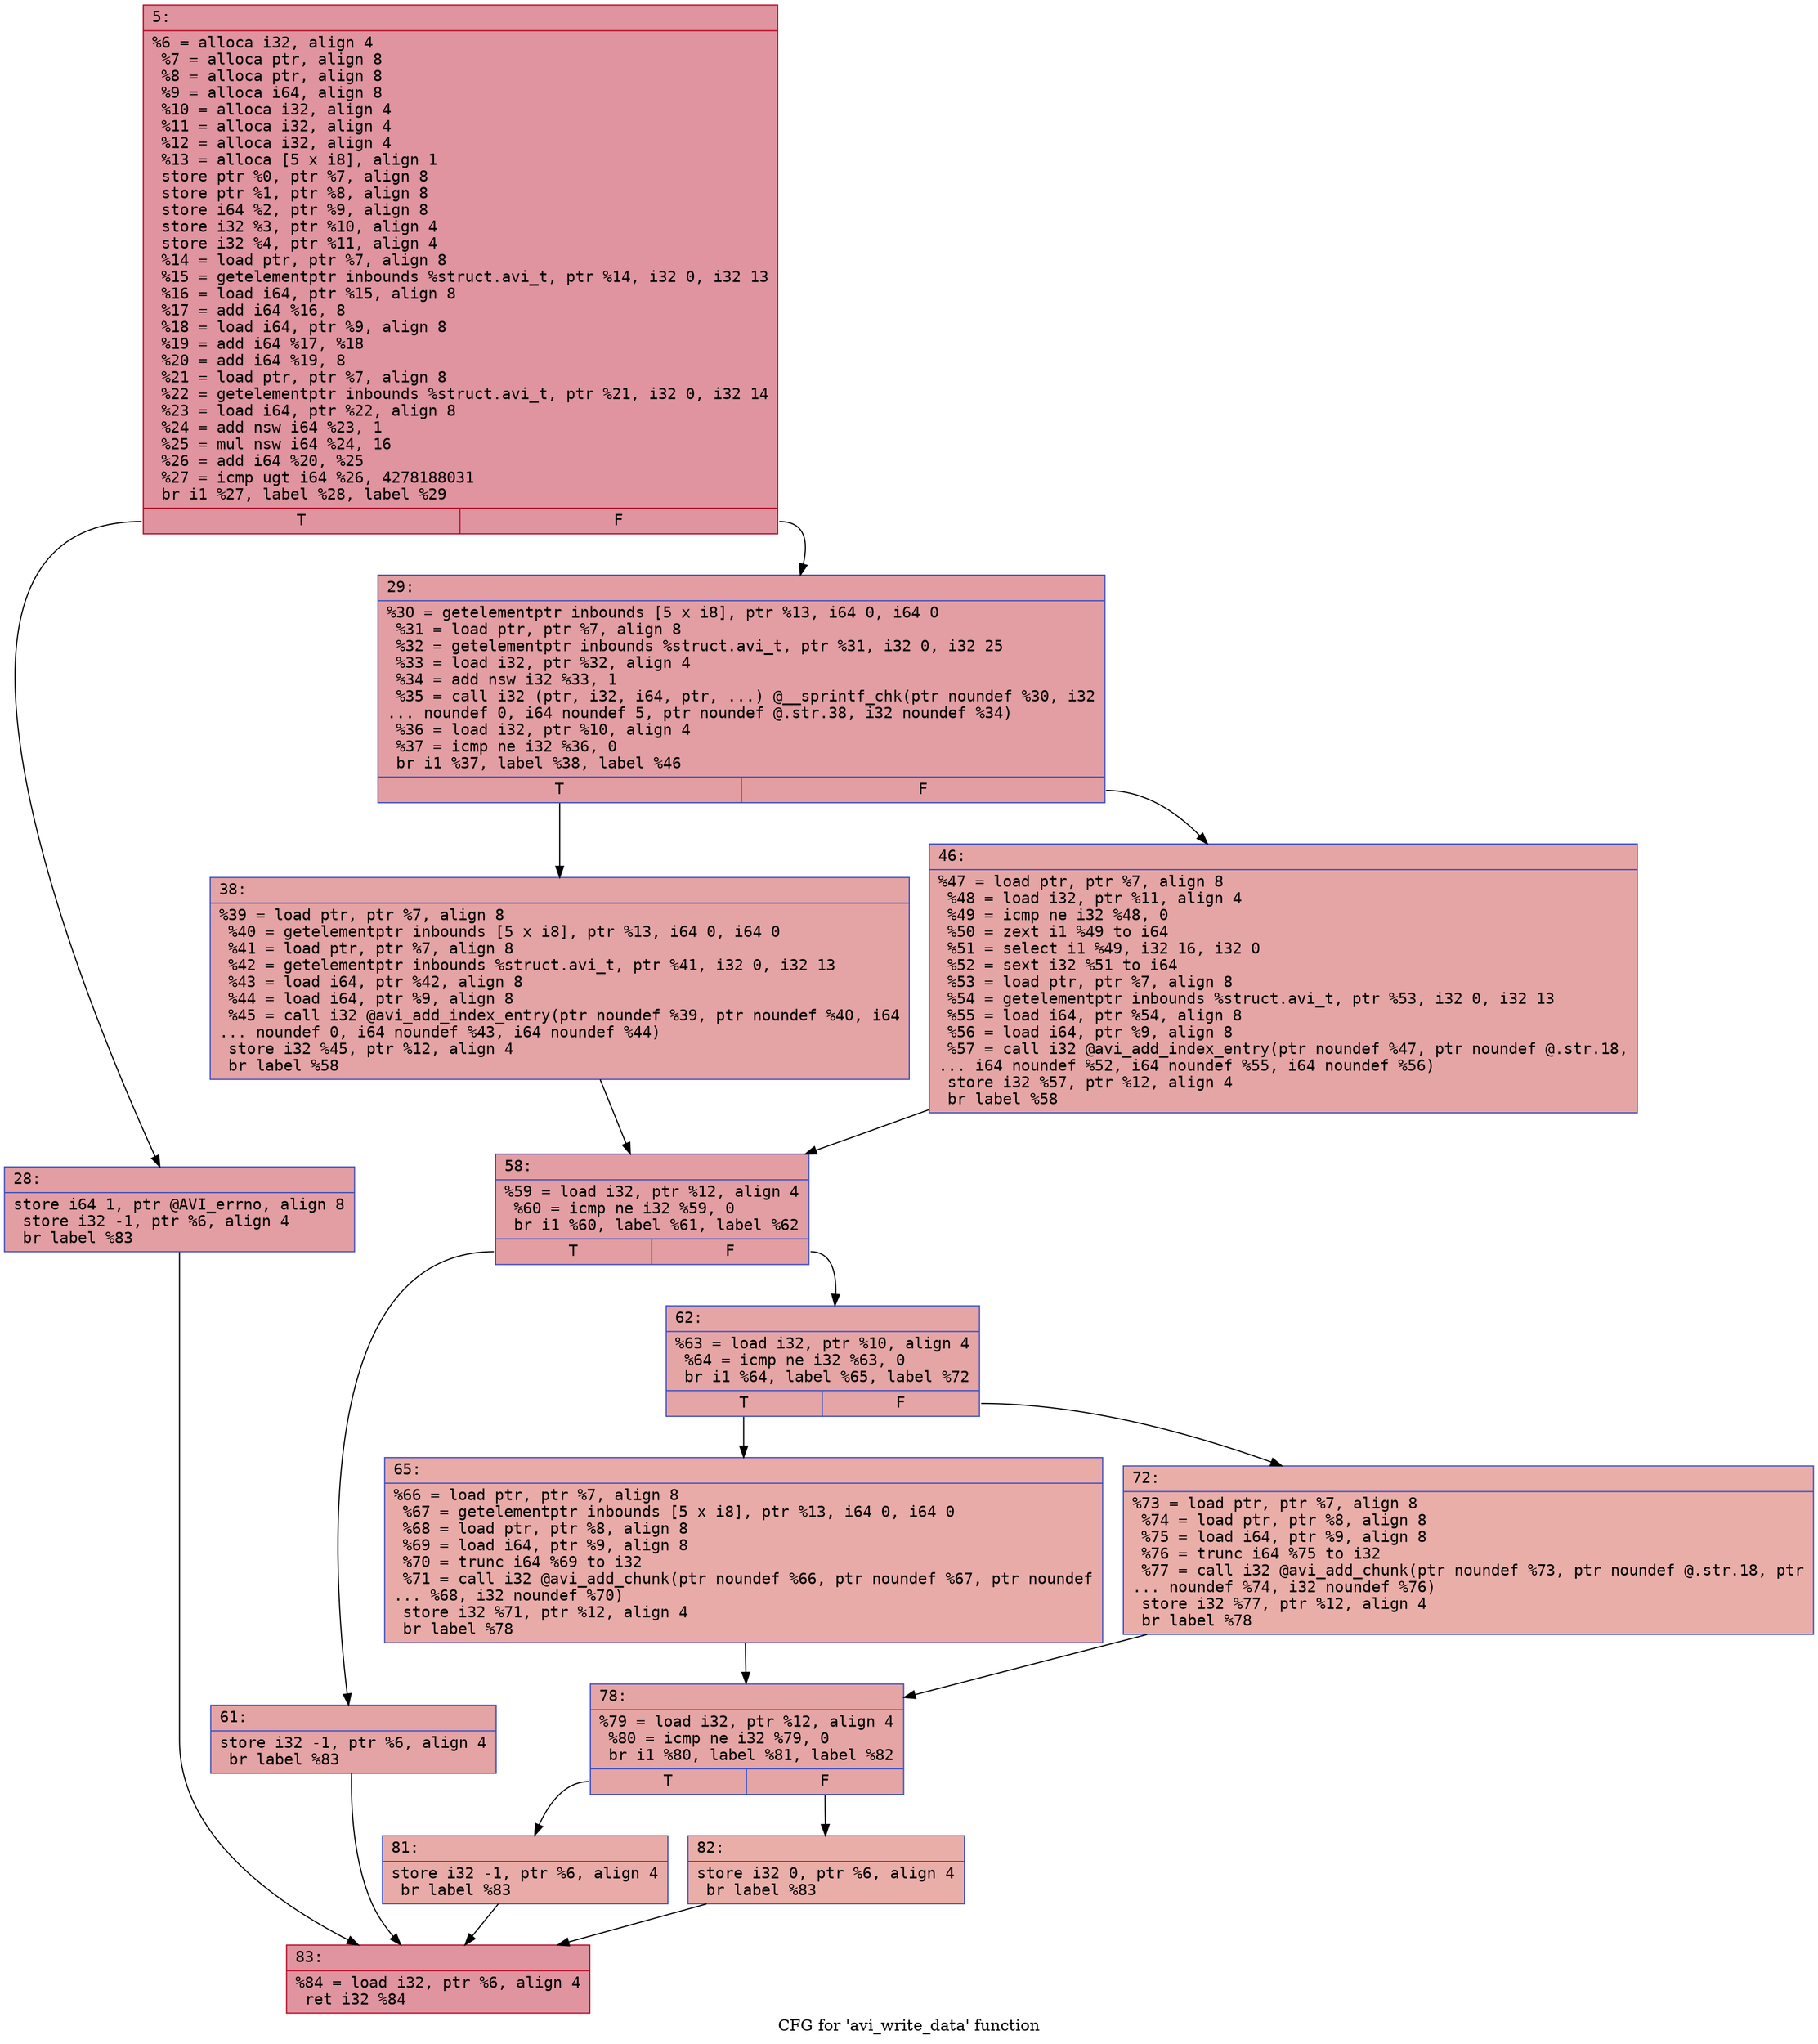 digraph "CFG for 'avi_write_data' function" {
	label="CFG for 'avi_write_data' function";

	Node0x6000005bf0c0 [shape=record,color="#b70d28ff", style=filled, fillcolor="#b70d2870" fontname="Courier",label="{5:\l|  %6 = alloca i32, align 4\l  %7 = alloca ptr, align 8\l  %8 = alloca ptr, align 8\l  %9 = alloca i64, align 8\l  %10 = alloca i32, align 4\l  %11 = alloca i32, align 4\l  %12 = alloca i32, align 4\l  %13 = alloca [5 x i8], align 1\l  store ptr %0, ptr %7, align 8\l  store ptr %1, ptr %8, align 8\l  store i64 %2, ptr %9, align 8\l  store i32 %3, ptr %10, align 4\l  store i32 %4, ptr %11, align 4\l  %14 = load ptr, ptr %7, align 8\l  %15 = getelementptr inbounds %struct.avi_t, ptr %14, i32 0, i32 13\l  %16 = load i64, ptr %15, align 8\l  %17 = add i64 %16, 8\l  %18 = load i64, ptr %9, align 8\l  %19 = add i64 %17, %18\l  %20 = add i64 %19, 8\l  %21 = load ptr, ptr %7, align 8\l  %22 = getelementptr inbounds %struct.avi_t, ptr %21, i32 0, i32 14\l  %23 = load i64, ptr %22, align 8\l  %24 = add nsw i64 %23, 1\l  %25 = mul nsw i64 %24, 16\l  %26 = add i64 %20, %25\l  %27 = icmp ugt i64 %26, 4278188031\l  br i1 %27, label %28, label %29\l|{<s0>T|<s1>F}}"];
	Node0x6000005bf0c0:s0 -> Node0x6000005bf110[tooltip="5 -> 28\nProbability 50.00%" ];
	Node0x6000005bf0c0:s1 -> Node0x6000005bf160[tooltip="5 -> 29\nProbability 50.00%" ];
	Node0x6000005bf110 [shape=record,color="#3d50c3ff", style=filled, fillcolor="#be242e70" fontname="Courier",label="{28:\l|  store i64 1, ptr @AVI_errno, align 8\l  store i32 -1, ptr %6, align 4\l  br label %83\l}"];
	Node0x6000005bf110 -> Node0x6000005bf4d0[tooltip="28 -> 83\nProbability 100.00%" ];
	Node0x6000005bf160 [shape=record,color="#3d50c3ff", style=filled, fillcolor="#be242e70" fontname="Courier",label="{29:\l|  %30 = getelementptr inbounds [5 x i8], ptr %13, i64 0, i64 0\l  %31 = load ptr, ptr %7, align 8\l  %32 = getelementptr inbounds %struct.avi_t, ptr %31, i32 0, i32 25\l  %33 = load i32, ptr %32, align 4\l  %34 = add nsw i32 %33, 1\l  %35 = call i32 (ptr, i32, i64, ptr, ...) @__sprintf_chk(ptr noundef %30, i32\l... noundef 0, i64 noundef 5, ptr noundef @.str.38, i32 noundef %34)\l  %36 = load i32, ptr %10, align 4\l  %37 = icmp ne i32 %36, 0\l  br i1 %37, label %38, label %46\l|{<s0>T|<s1>F}}"];
	Node0x6000005bf160:s0 -> Node0x6000005bf1b0[tooltip="29 -> 38\nProbability 62.50%" ];
	Node0x6000005bf160:s1 -> Node0x6000005bf200[tooltip="29 -> 46\nProbability 37.50%" ];
	Node0x6000005bf1b0 [shape=record,color="#3d50c3ff", style=filled, fillcolor="#c32e3170" fontname="Courier",label="{38:\l|  %39 = load ptr, ptr %7, align 8\l  %40 = getelementptr inbounds [5 x i8], ptr %13, i64 0, i64 0\l  %41 = load ptr, ptr %7, align 8\l  %42 = getelementptr inbounds %struct.avi_t, ptr %41, i32 0, i32 13\l  %43 = load i64, ptr %42, align 8\l  %44 = load i64, ptr %9, align 8\l  %45 = call i32 @avi_add_index_entry(ptr noundef %39, ptr noundef %40, i64\l... noundef 0, i64 noundef %43, i64 noundef %44)\l  store i32 %45, ptr %12, align 4\l  br label %58\l}"];
	Node0x6000005bf1b0 -> Node0x6000005bf250[tooltip="38 -> 58\nProbability 100.00%" ];
	Node0x6000005bf200 [shape=record,color="#3d50c3ff", style=filled, fillcolor="#c5333470" fontname="Courier",label="{46:\l|  %47 = load ptr, ptr %7, align 8\l  %48 = load i32, ptr %11, align 4\l  %49 = icmp ne i32 %48, 0\l  %50 = zext i1 %49 to i64\l  %51 = select i1 %49, i32 16, i32 0\l  %52 = sext i32 %51 to i64\l  %53 = load ptr, ptr %7, align 8\l  %54 = getelementptr inbounds %struct.avi_t, ptr %53, i32 0, i32 13\l  %55 = load i64, ptr %54, align 8\l  %56 = load i64, ptr %9, align 8\l  %57 = call i32 @avi_add_index_entry(ptr noundef %47, ptr noundef @.str.18,\l... i64 noundef %52, i64 noundef %55, i64 noundef %56)\l  store i32 %57, ptr %12, align 4\l  br label %58\l}"];
	Node0x6000005bf200 -> Node0x6000005bf250[tooltip="46 -> 58\nProbability 100.00%" ];
	Node0x6000005bf250 [shape=record,color="#3d50c3ff", style=filled, fillcolor="#be242e70" fontname="Courier",label="{58:\l|  %59 = load i32, ptr %12, align 4\l  %60 = icmp ne i32 %59, 0\l  br i1 %60, label %61, label %62\l|{<s0>T|<s1>F}}"];
	Node0x6000005bf250:s0 -> Node0x6000005bf2a0[tooltip="58 -> 61\nProbability 62.50%" ];
	Node0x6000005bf250:s1 -> Node0x6000005bf2f0[tooltip="58 -> 62\nProbability 37.50%" ];
	Node0x6000005bf2a0 [shape=record,color="#3d50c3ff", style=filled, fillcolor="#c32e3170" fontname="Courier",label="{61:\l|  store i32 -1, ptr %6, align 4\l  br label %83\l}"];
	Node0x6000005bf2a0 -> Node0x6000005bf4d0[tooltip="61 -> 83\nProbability 100.00%" ];
	Node0x6000005bf2f0 [shape=record,color="#3d50c3ff", style=filled, fillcolor="#c5333470" fontname="Courier",label="{62:\l|  %63 = load i32, ptr %10, align 4\l  %64 = icmp ne i32 %63, 0\l  br i1 %64, label %65, label %72\l|{<s0>T|<s1>F}}"];
	Node0x6000005bf2f0:s0 -> Node0x6000005bf340[tooltip="62 -> 65\nProbability 62.50%" ];
	Node0x6000005bf2f0:s1 -> Node0x6000005bf390[tooltip="62 -> 72\nProbability 37.50%" ];
	Node0x6000005bf340 [shape=record,color="#3d50c3ff", style=filled, fillcolor="#cc403a70" fontname="Courier",label="{65:\l|  %66 = load ptr, ptr %7, align 8\l  %67 = getelementptr inbounds [5 x i8], ptr %13, i64 0, i64 0\l  %68 = load ptr, ptr %8, align 8\l  %69 = load i64, ptr %9, align 8\l  %70 = trunc i64 %69 to i32\l  %71 = call i32 @avi_add_chunk(ptr noundef %66, ptr noundef %67, ptr noundef\l... %68, i32 noundef %70)\l  store i32 %71, ptr %12, align 4\l  br label %78\l}"];
	Node0x6000005bf340 -> Node0x6000005bf3e0[tooltip="65 -> 78\nProbability 100.00%" ];
	Node0x6000005bf390 [shape=record,color="#3d50c3ff", style=filled, fillcolor="#d0473d70" fontname="Courier",label="{72:\l|  %73 = load ptr, ptr %7, align 8\l  %74 = load ptr, ptr %8, align 8\l  %75 = load i64, ptr %9, align 8\l  %76 = trunc i64 %75 to i32\l  %77 = call i32 @avi_add_chunk(ptr noundef %73, ptr noundef @.str.18, ptr\l... noundef %74, i32 noundef %76)\l  store i32 %77, ptr %12, align 4\l  br label %78\l}"];
	Node0x6000005bf390 -> Node0x6000005bf3e0[tooltip="72 -> 78\nProbability 100.00%" ];
	Node0x6000005bf3e0 [shape=record,color="#3d50c3ff", style=filled, fillcolor="#c5333470" fontname="Courier",label="{78:\l|  %79 = load i32, ptr %12, align 4\l  %80 = icmp ne i32 %79, 0\l  br i1 %80, label %81, label %82\l|{<s0>T|<s1>F}}"];
	Node0x6000005bf3e0:s0 -> Node0x6000005bf430[tooltip="78 -> 81\nProbability 62.50%" ];
	Node0x6000005bf3e0:s1 -> Node0x6000005bf480[tooltip="78 -> 82\nProbability 37.50%" ];
	Node0x6000005bf430 [shape=record,color="#3d50c3ff", style=filled, fillcolor="#cc403a70" fontname="Courier",label="{81:\l|  store i32 -1, ptr %6, align 4\l  br label %83\l}"];
	Node0x6000005bf430 -> Node0x6000005bf4d0[tooltip="81 -> 83\nProbability 100.00%" ];
	Node0x6000005bf480 [shape=record,color="#3d50c3ff", style=filled, fillcolor="#d0473d70" fontname="Courier",label="{82:\l|  store i32 0, ptr %6, align 4\l  br label %83\l}"];
	Node0x6000005bf480 -> Node0x6000005bf4d0[tooltip="82 -> 83\nProbability 100.00%" ];
	Node0x6000005bf4d0 [shape=record,color="#b70d28ff", style=filled, fillcolor="#b70d2870" fontname="Courier",label="{83:\l|  %84 = load i32, ptr %6, align 4\l  ret i32 %84\l}"];
}
